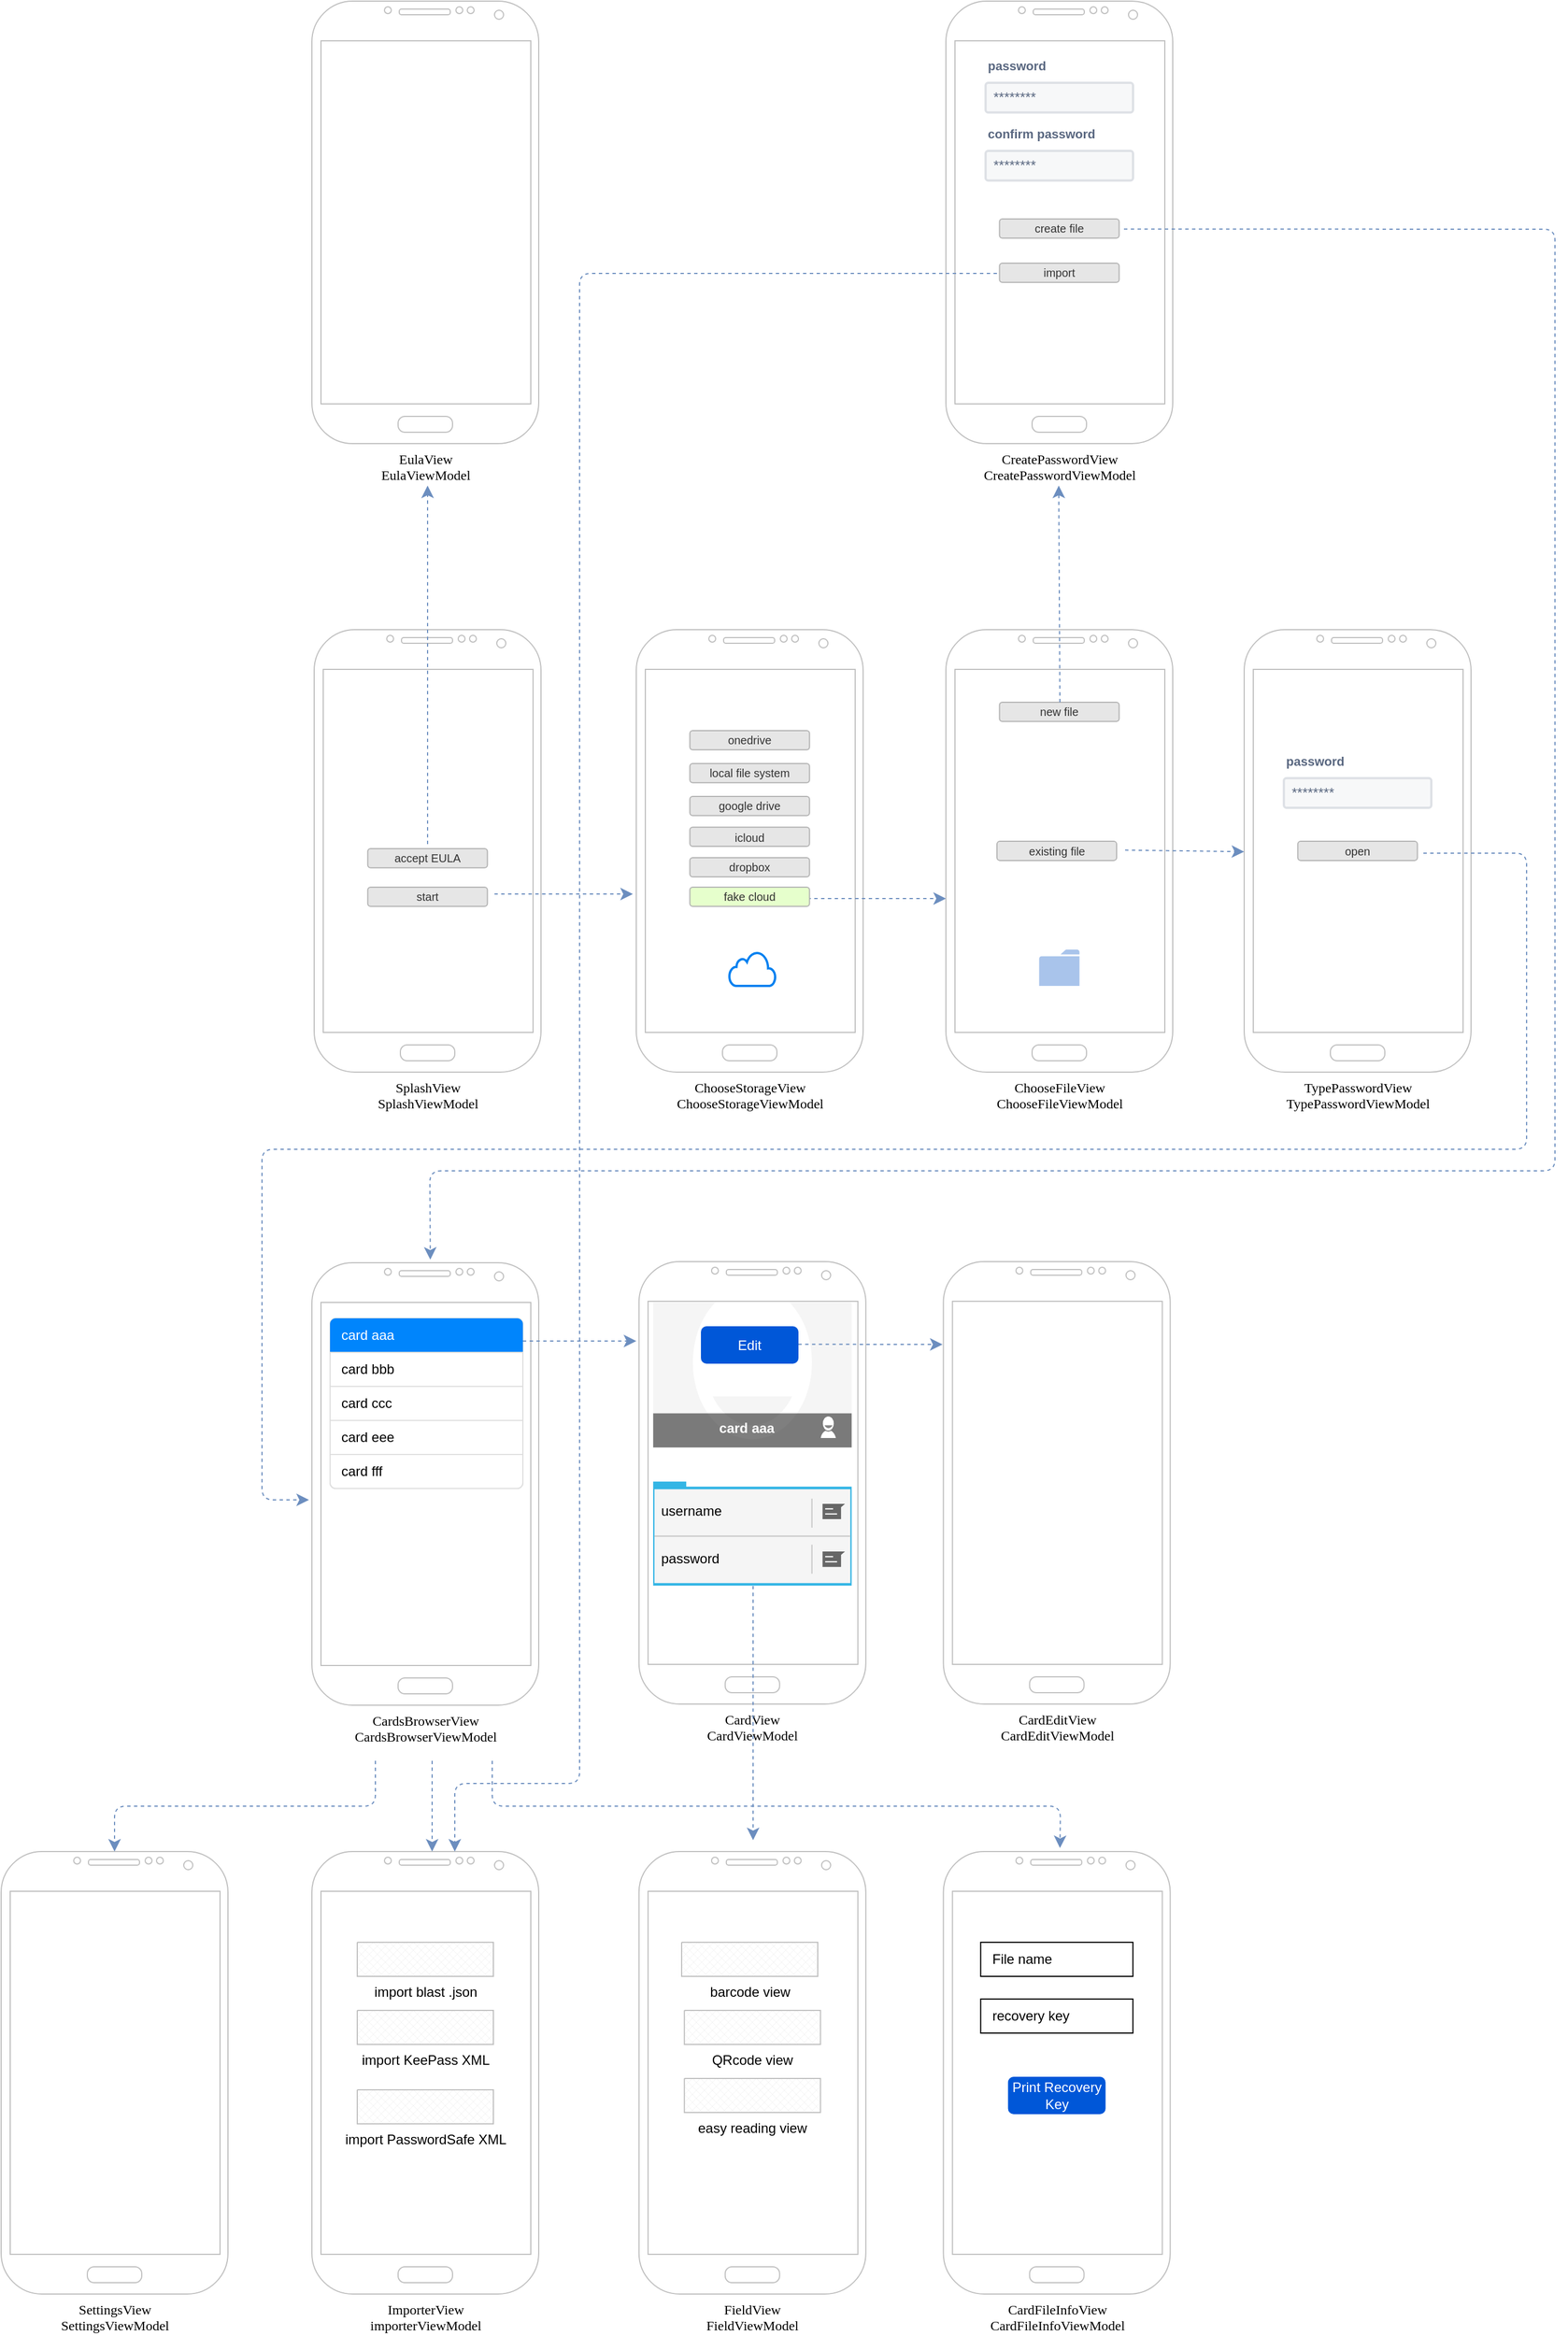 <mxfile version="26.0.4">
  <diagram name="Page-1" id="XstVe38ohfi7oglFwXu2">
    <mxGraphModel dx="2057" dy="1585" grid="1" gridSize="10" guides="1" tooltips="1" connect="1" arrows="1" fold="1" page="0" pageScale="1" pageWidth="827" pageHeight="1169" math="0" shadow="0">
      <root>
        <mxCell id="0" />
        <mxCell id="1" parent="0" />
        <mxCell id="A6USaRjn1JaS2gt5tJ_A-1" value="" style="html=1;verticalLabelPosition=bottom;align=center;labelBackgroundColor=#ffffff;verticalAlign=top;strokeWidth=2;strokeColor=#0080F0;shadow=0;dashed=0;shape=mxgraph.ios7.icons.cloud;fontSize=16;" parent="1" vertex="1">
          <mxGeometry x="-18.0" y="287" width="40.78" height="30" as="geometry" />
        </mxCell>
        <mxCell id="A6USaRjn1JaS2gt5tJ_A-2" value="" style="sketch=0;pointerEvents=1;shadow=0;dashed=0;html=1;strokeColor=none;labelPosition=center;verticalLabelPosition=bottom;verticalAlign=top;outlineConnect=0;align=center;shape=mxgraph.office.concepts.folder;fillColor=#A9C4EB;fontSize=16;" parent="1" vertex="1">
          <mxGeometry x="255.22" y="285" width="35.56" height="32" as="geometry" />
        </mxCell>
        <mxCell id="pehzE4oSyxE0QVY2UtyE-1" value="SplashView&lt;br style=&quot;font-size: 12px;&quot;&gt;SplashViewModel" style="verticalLabelPosition=bottom;verticalAlign=top;html=1;shadow=0;dashed=0;strokeWidth=1;shape=mxgraph.android.phone2;strokeColor=#c0c0c0;fontSize=12;fontFamily=Tahoma;" parent="1" vertex="1">
          <mxGeometry x="-384" y="3" width="200" height="390" as="geometry" />
        </mxCell>
        <mxCell id="pehzE4oSyxE0QVY2UtyE-2" value="EulaView&lt;br&gt;EulaViewModel" style="verticalLabelPosition=bottom;verticalAlign=top;html=1;shadow=0;dashed=0;strokeWidth=1;shape=mxgraph.android.phone2;strokeColor=#c0c0c0;fontSize=12;fontFamily=Tahoma;" parent="1" vertex="1">
          <mxGeometry x="-386" y="-551" width="200" height="390" as="geometry" />
        </mxCell>
        <mxCell id="pehzE4oSyxE0QVY2UtyE-5" value="accept EULA" style="rounded=1;html=1;shadow=0;dashed=0;whiteSpace=wrap;fontSize=10;fillColor=#E6E6E6;align=center;strokeColor=#B3B3B3;fontColor=#333333;" parent="1" vertex="1">
          <mxGeometry x="-336.75" y="196" width="105.5" height="16.88" as="geometry" />
        </mxCell>
        <mxCell id="pehzE4oSyxE0QVY2UtyE-6" value="start" style="rounded=1;html=1;shadow=0;dashed=0;whiteSpace=wrap;fontSize=10;fillColor=#E6E6E6;align=center;strokeColor=#B3B3B3;fontColor=#333333;" parent="1" vertex="1">
          <mxGeometry x="-336.75" y="230" width="105.5" height="16.88" as="geometry" />
        </mxCell>
        <mxCell id="pehzE4oSyxE0QVY2UtyE-8" value="ChooseStorageView&lt;br&gt;ChooseStorageViewModel" style="verticalLabelPosition=bottom;verticalAlign=top;html=1;shadow=0;dashed=0;strokeWidth=1;shape=mxgraph.android.phone2;strokeColor=#c0c0c0;fontSize=12;fontFamily=Tahoma;" parent="1" vertex="1">
          <mxGeometry x="-100" y="3" width="200" height="390" as="geometry" />
        </mxCell>
        <mxCell id="pehzE4oSyxE0QVY2UtyE-9" value="" style="endArrow=classic;html=1;rounded=0;fontSize=12;startSize=8;endSize=8;curved=1;fillColor=#dae8fc;strokeColor=#6c8ebf;dashed=1;" parent="1" edge="1">
          <mxGeometry width="50" height="50" relative="1" as="geometry">
            <mxPoint x="-225" y="236" as="sourcePoint" />
            <mxPoint x="-103" y="236" as="targetPoint" />
          </mxGeometry>
        </mxCell>
        <mxCell id="pehzE4oSyxE0QVY2UtyE-11" value="" style="endArrow=classic;html=1;rounded=0;fontSize=12;startSize=8;endSize=8;curved=1;fillColor=#dae8fc;strokeColor=#6c8ebf;dashed=1;" parent="1" edge="1">
          <mxGeometry width="50" height="50" relative="1" as="geometry">
            <mxPoint x="-284" y="192" as="sourcePoint" />
            <mxPoint x="-284" y="-124" as="targetPoint" />
          </mxGeometry>
        </mxCell>
        <mxCell id="pehzE4oSyxE0QVY2UtyE-12" value="ChooseFileView&lt;br&gt;ChooseFileViewModel" style="verticalLabelPosition=bottom;verticalAlign=top;html=1;shadow=0;dashed=0;strokeWidth=1;shape=mxgraph.android.phone2;strokeColor=#c0c0c0;fontSize=12;fontFamily=Tahoma;" parent="1" vertex="1">
          <mxGeometry x="173" y="3" width="200" height="390" as="geometry" />
        </mxCell>
        <mxCell id="pehzE4oSyxE0QVY2UtyE-13" value="" style="endArrow=classic;html=1;rounded=0;fontSize=12;startSize=8;endSize=8;curved=1;fillColor=#dae8fc;strokeColor=#6c8ebf;dashed=1;" parent="1" edge="1">
          <mxGeometry width="50" height="50" relative="1" as="geometry">
            <mxPoint x="51" y="240" as="sourcePoint" />
            <mxPoint x="173" y="240" as="targetPoint" />
          </mxGeometry>
        </mxCell>
        <mxCell id="pehzE4oSyxE0QVY2UtyE-14" value="TypePasswordView&lt;br&gt;TypePasswordViewModel" style="verticalLabelPosition=bottom;verticalAlign=top;html=1;shadow=0;dashed=0;strokeWidth=1;shape=mxgraph.android.phone2;strokeColor=#c0c0c0;fontSize=12;fontFamily=Tahoma;" parent="1" vertex="1">
          <mxGeometry x="436" y="3" width="200" height="390" as="geometry" />
        </mxCell>
        <mxCell id="pehzE4oSyxE0QVY2UtyE-15" value="CreatePasswordView&lt;br&gt;CreatePasswordViewModel" style="verticalLabelPosition=bottom;verticalAlign=top;html=1;shadow=0;dashed=0;strokeWidth=1;shape=mxgraph.android.phone2;strokeColor=#c0c0c0;fontSize=12;fontFamily=Tahoma;" parent="1" vertex="1">
          <mxGeometry x="173" y="-551" width="200" height="390" as="geometry" />
        </mxCell>
        <mxCell id="pehzE4oSyxE0QVY2UtyE-16" value="new file" style="rounded=1;html=1;shadow=0;dashed=0;whiteSpace=wrap;fontSize=10;fillColor=#E6E6E6;align=center;strokeColor=#B3B3B3;fontColor=#333333;" parent="1" vertex="1">
          <mxGeometry x="220.25" y="67" width="105.5" height="16.88" as="geometry" />
        </mxCell>
        <mxCell id="pehzE4oSyxE0QVY2UtyE-17" value="fake cloud" style="rounded=1;html=1;shadow=0;dashed=0;whiteSpace=wrap;fontSize=10;fillColor=#E6FFCC;align=center;strokeColor=#B3B3B3;fontColor=#333333;" parent="1" vertex="1">
          <mxGeometry x="-52.75" y="230" width="105.5" height="16.88" as="geometry" />
        </mxCell>
        <mxCell id="pehzE4oSyxE0QVY2UtyE-18" value="" style="endArrow=classic;html=1;rounded=0;fontSize=12;startSize=8;endSize=8;curved=1;fillColor=#dae8fc;strokeColor=#6c8ebf;dashed=1;" parent="1" edge="1">
          <mxGeometry width="50" height="50" relative="1" as="geometry">
            <mxPoint x="273.5" y="67" as="sourcePoint" />
            <mxPoint x="272.5" y="-124" as="targetPoint" />
          </mxGeometry>
        </mxCell>
        <mxCell id="pehzE4oSyxE0QVY2UtyE-19" value="" style="endArrow=classic;html=1;rounded=0;fontSize=12;startSize=8;endSize=8;curved=1;fillColor=#dae8fc;strokeColor=#6c8ebf;dashed=1;" parent="1" edge="1">
          <mxGeometry width="50" height="50" relative="1" as="geometry">
            <mxPoint x="331" y="197.28" as="sourcePoint" />
            <mxPoint x="436" y="198.72" as="targetPoint" />
          </mxGeometry>
        </mxCell>
        <mxCell id="pehzE4oSyxE0QVY2UtyE-20" value="existing file" style="rounded=1;html=1;shadow=0;dashed=0;whiteSpace=wrap;fontSize=10;fillColor=#E6E6E6;align=center;strokeColor=#B3B3B3;fontColor=#333333;" parent="1" vertex="1">
          <mxGeometry x="218.03" y="189.56" width="105.5" height="16.88" as="geometry" />
        </mxCell>
        <mxCell id="pehzE4oSyxE0QVY2UtyE-21" value="onedrive" style="rounded=1;html=1;shadow=0;dashed=0;whiteSpace=wrap;fontSize=10;fillColor=#E6E6E6;align=center;strokeColor=#B3B3B3;fontColor=#333333;" parent="1" vertex="1">
          <mxGeometry x="-52.75" y="92" width="105.5" height="16.88" as="geometry" />
        </mxCell>
        <mxCell id="pehzE4oSyxE0QVY2UtyE-22" value="local file system" style="rounded=1;html=1;shadow=0;dashed=0;whiteSpace=wrap;fontSize=10;fillColor=#E6E6E6;align=center;strokeColor=#B3B3B3;fontColor=#333333;" parent="1" vertex="1">
          <mxGeometry x="-52.75" y="121" width="105.5" height="16.88" as="geometry" />
        </mxCell>
        <mxCell id="pehzE4oSyxE0QVY2UtyE-23" value="google drive" style="rounded=1;html=1;shadow=0;dashed=0;whiteSpace=wrap;fontSize=10;fillColor=#E6E6E6;align=center;strokeColor=#B3B3B3;fontColor=#333333;" parent="1" vertex="1">
          <mxGeometry x="-52.75" y="150" width="105.5" height="16.88" as="geometry" />
        </mxCell>
        <mxCell id="pehzE4oSyxE0QVY2UtyE-24" value="icloud" style="rounded=1;html=1;shadow=0;dashed=0;whiteSpace=wrap;fontSize=10;fillColor=#E6E6E6;align=center;strokeColor=#B3B3B3;fontColor=#333333;" parent="1" vertex="1">
          <mxGeometry x="-52.75" y="177.12" width="105.5" height="16.88" as="geometry" />
        </mxCell>
        <mxCell id="pehzE4oSyxE0QVY2UtyE-25" value="dropbox" style="rounded=1;html=1;shadow=0;dashed=0;whiteSpace=wrap;fontSize=10;fillColor=#E6E6E6;align=center;strokeColor=#B3B3B3;fontColor=#333333;" parent="1" vertex="1">
          <mxGeometry x="-52.75" y="204" width="105.5" height="16.88" as="geometry" />
        </mxCell>
        <mxCell id="pb49LpiCVXkvrnUaPNkt-1" value="CardsBrowserView&lt;br&gt;CardsBrowserViewModel" style="verticalLabelPosition=bottom;verticalAlign=top;html=1;shadow=0;dashed=0;strokeWidth=1;shape=mxgraph.android.phone2;strokeColor=#c0c0c0;fontSize=12;fontFamily=Tahoma;" parent="1" vertex="1">
          <mxGeometry x="-386" y="561" width="200" height="390" as="geometry" />
        </mxCell>
        <mxCell id="pb49LpiCVXkvrnUaPNkt-5" value="" style="endArrow=classic;html=1;rounded=1;fontSize=12;startSize=8;endSize=8;fillColor=#dae8fc;strokeColor=#6c8ebf;dashed=1;entryX=-0.013;entryY=0.536;entryDx=0;entryDy=0;entryPerimeter=0;" parent="1" target="pb49LpiCVXkvrnUaPNkt-1" edge="1">
          <mxGeometry width="50" height="50" relative="1" as="geometry">
            <mxPoint x="594" y="200" as="sourcePoint" />
            <mxPoint x="-389" y="770" as="targetPoint" />
            <Array as="points">
              <mxPoint x="685" y="200" />
              <mxPoint x="685" y="461" />
              <mxPoint x="-430" y="461" />
              <mxPoint x="-430" y="770" />
            </Array>
          </mxGeometry>
        </mxCell>
        <mxCell id="pb49LpiCVXkvrnUaPNkt-11" value="" style="endArrow=classic;html=1;rounded=1;fontSize=12;startSize=8;endSize=8;fillColor=#dae8fc;strokeColor=#6c8ebf;dashed=1;entryX=0.522;entryY=-0.007;entryDx=0;entryDy=0;entryPerimeter=0;exitX=0.785;exitY=0.515;exitDx=0;exitDy=0;exitPerimeter=0;" parent="1" source="pehzE4oSyxE0QVY2UtyE-15" target="pb49LpiCVXkvrnUaPNkt-1" edge="1">
          <mxGeometry width="50" height="50" relative="1" as="geometry">
            <mxPoint x="390" y="-350" as="sourcePoint" />
            <mxPoint x="-282" y="558" as="targetPoint" />
            <Array as="points">
              <mxPoint x="710" y="-350" />
              <mxPoint x="710" y="480" />
              <mxPoint x="-282" y="480" />
            </Array>
          </mxGeometry>
        </mxCell>
        <mxCell id="pb49LpiCVXkvrnUaPNkt-12" value="password" style="fillColor=none;strokeColor=none;html=1;fontSize=11;fontStyle=0;align=left;fontColor=#596780;fontStyle=1;fontSize=11" parent="1" vertex="1">
          <mxGeometry x="471" y="108.88" width="100" height="20" as="geometry" />
        </mxCell>
        <mxCell id="pb49LpiCVXkvrnUaPNkt-13" value="********" style="rounded=1;arcSize=9;fillColor=#F7F8F9;align=left;spacingLeft=5;strokeColor=#DEE1E6;html=1;strokeWidth=2;fontColor=#596780;fontSize=12" parent="1" vertex="1">
          <mxGeometry x="471" y="133.88" width="130" height="26.12" as="geometry" />
        </mxCell>
        <mxCell id="pb49LpiCVXkvrnUaPNkt-14" value="open" style="rounded=1;html=1;shadow=0;dashed=0;whiteSpace=wrap;fontSize=10;fillColor=#E6E6E6;align=center;strokeColor=#B3B3B3;fontColor=#333333;" parent="1" vertex="1">
          <mxGeometry x="483.25" y="189.56" width="105.5" height="16.88" as="geometry" />
        </mxCell>
        <mxCell id="pb49LpiCVXkvrnUaPNkt-15" value="password" style="fillColor=none;strokeColor=none;html=1;fontSize=11;fontStyle=0;align=left;fontColor=#596780;fontStyle=1;fontSize=11" parent="1" vertex="1">
          <mxGeometry x="208" y="-504" width="100" height="20" as="geometry" />
        </mxCell>
        <mxCell id="pb49LpiCVXkvrnUaPNkt-16" value="********" style="rounded=1;arcSize=9;fillColor=#F7F8F9;align=left;spacingLeft=5;strokeColor=#DEE1E6;html=1;strokeWidth=2;fontColor=#596780;fontSize=12" parent="1" vertex="1">
          <mxGeometry x="208" y="-479" width="130" height="26.12" as="geometry" />
        </mxCell>
        <mxCell id="pb49LpiCVXkvrnUaPNkt-17" value="confirm password" style="fillColor=none;strokeColor=none;html=1;fontSize=11;fontStyle=0;align=left;fontColor=#596780;fontStyle=1;fontSize=11" parent="1" vertex="1">
          <mxGeometry x="208" y="-444" width="100" height="20" as="geometry" />
        </mxCell>
        <mxCell id="pb49LpiCVXkvrnUaPNkt-18" value="********" style="rounded=1;arcSize=9;fillColor=#F7F8F9;align=left;spacingLeft=5;strokeColor=#DEE1E6;html=1;strokeWidth=2;fontColor=#596780;fontSize=12" parent="1" vertex="1">
          <mxGeometry x="208" y="-419" width="130" height="26.12" as="geometry" />
        </mxCell>
        <mxCell id="pb49LpiCVXkvrnUaPNkt-19" value="create file" style="rounded=1;html=1;shadow=0;dashed=0;whiteSpace=wrap;fontSize=10;fillColor=#E6E6E6;align=center;strokeColor=#B3B3B3;fontColor=#333333;" parent="1" vertex="1">
          <mxGeometry x="220.25" y="-359" width="105.5" height="16.88" as="geometry" />
        </mxCell>
        <mxCell id="KXG9LWMioId0Rs5VGU8j-1" value="CardView&lt;br&gt;CardViewModel" style="verticalLabelPosition=bottom;verticalAlign=top;html=1;shadow=0;dashed=0;strokeWidth=1;shape=mxgraph.android.phone2;strokeColor=#c0c0c0;fontSize=12;fontFamily=Tahoma;" parent="1" vertex="1">
          <mxGeometry x="-97.61" y="560" width="200" height="390" as="geometry" />
        </mxCell>
        <mxCell id="KXG9LWMioId0Rs5VGU8j-17" value="" style="html=1;shadow=0;dashed=0;shape=mxgraph.bootstrap.rrect;rSize=5;strokeColor=#DFDFDF;html=1;whiteSpace=wrap;fillColor=#FFFFFF;fontColor=#000000;" parent="1" vertex="1">
          <mxGeometry x="-370" y="610" width="170" height="150" as="geometry" />
        </mxCell>
        <mxCell id="KXG9LWMioId0Rs5VGU8j-18" value="card aaa" style="html=1;shadow=0;dashed=0;shape=mxgraph.bootstrap.topButton;rSize=5;strokeColor=none;fillColor=#0085FC;fontColor=#ffffff;perimeter=none;whiteSpace=wrap;resizeWidth=1;align=left;spacing=10;" parent="KXG9LWMioId0Rs5VGU8j-17" vertex="1">
          <mxGeometry width="170" height="30" relative="1" as="geometry" />
        </mxCell>
        <mxCell id="KXG9LWMioId0Rs5VGU8j-19" value="card bbb" style="strokeColor=inherit;fillColor=inherit;gradientColor=inherit;fontColor=inherit;html=1;shadow=0;dashed=0;perimeter=none;whiteSpace=wrap;resizeWidth=1;align=left;spacing=10;" parent="KXG9LWMioId0Rs5VGU8j-17" vertex="1">
          <mxGeometry width="170" height="30" relative="1" as="geometry">
            <mxPoint y="30" as="offset" />
          </mxGeometry>
        </mxCell>
        <mxCell id="KXG9LWMioId0Rs5VGU8j-20" value="card ccc" style="strokeColor=inherit;fillColor=inherit;gradientColor=inherit;fontColor=inherit;html=1;shadow=0;dashed=0;perimeter=none;whiteSpace=wrap;resizeWidth=1;align=left;spacing=10;" parent="KXG9LWMioId0Rs5VGU8j-17" vertex="1">
          <mxGeometry width="170" height="30" relative="1" as="geometry">
            <mxPoint y="60" as="offset" />
          </mxGeometry>
        </mxCell>
        <mxCell id="KXG9LWMioId0Rs5VGU8j-21" value="card eee" style="strokeColor=inherit;fillColor=inherit;gradientColor=inherit;fontColor=inherit;html=1;shadow=0;dashed=0;perimeter=none;whiteSpace=wrap;resizeWidth=1;align=left;spacing=10;" parent="KXG9LWMioId0Rs5VGU8j-17" vertex="1">
          <mxGeometry width="170" height="30" relative="1" as="geometry">
            <mxPoint y="90" as="offset" />
          </mxGeometry>
        </mxCell>
        <mxCell id="KXG9LWMioId0Rs5VGU8j-22" value="card fff" style="strokeColor=inherit;fillColor=inherit;gradientColor=inherit;fontColor=inherit;html=1;shadow=0;dashed=0;shape=mxgraph.bootstrap.bottomButton;rSize=5;perimeter=none;whiteSpace=wrap;resizeWidth=1;resizeHeight=0;align=left;spacing=10;" parent="KXG9LWMioId0Rs5VGU8j-17" vertex="1">
          <mxGeometry y="1" width="170" height="30" relative="1" as="geometry">
            <mxPoint y="-30" as="offset" />
          </mxGeometry>
        </mxCell>
        <mxCell id="KXG9LWMioId0Rs5VGU8j-23" value="" style="endArrow=classic;html=1;rounded=0;fontSize=12;startSize=8;endSize=8;curved=1;fillColor=#dae8fc;strokeColor=#6c8ebf;dashed=1;" parent="1" edge="1">
          <mxGeometry width="50" height="50" relative="1" as="geometry">
            <mxPoint x="-200" y="630" as="sourcePoint" />
            <mxPoint x="-100" y="630" as="targetPoint" />
          </mxGeometry>
        </mxCell>
        <mxCell id="DgImBDU0kxI3JincwozC-1" value="CardEditView&lt;br&gt;CardEditViewModel" style="verticalLabelPosition=bottom;verticalAlign=top;html=1;shadow=0;dashed=0;strokeWidth=1;shape=mxgraph.android.phone2;strokeColor=#c0c0c0;fontSize=12;fontFamily=Tahoma;" parent="1" vertex="1">
          <mxGeometry x="170.78" y="560" width="200" height="390" as="geometry" />
        </mxCell>
        <mxCell id="vE8SGxDUm8D86yNc4ejS-1" value="" style="strokeWidth=1;html=1;shadow=0;dashed=0;shape=mxgraph.android.quick_contact;sketch=0;container=0;" parent="1" vertex="1">
          <mxGeometry x="-85.11" y="596" width="175" height="250" as="geometry" />
        </mxCell>
        <mxCell id="vE8SGxDUm8D86yNc4ejS-2" value="card aaa" style="strokeWidth=1;html=1;shadow=0;dashed=0;shape=mxgraph.android.anchor;rSize=0;fontStyle=1;fontColor=#FFFFFF;whiteSpace=wrap;" parent="1" vertex="1">
          <mxGeometry x="-90" y="693.485" width="175.0" height="27.273" as="geometry" />
        </mxCell>
        <mxCell id="vE8SGxDUm8D86yNc4ejS-3" value="username" style="strokeWidth=1;html=1;shadow=0;dashed=0;shape=mxgraph.android.anchor;rSize=0;align=left;spacingLeft=10;whiteSpace=wrap;" parent="1" vertex="1">
          <mxGeometry x="-90" y="758.636" width="140" height="42.424" as="geometry" />
        </mxCell>
        <mxCell id="vE8SGxDUm8D86yNc4ejS-4" value="password" style="strokeWidth=1;html=1;shadow=0;dashed=0;shape=mxgraph.android.anchor;rSize=0;align=left;spacingLeft=10;whiteSpace=wrap;" parent="1" vertex="1">
          <mxGeometry x="-90" y="801.061" width="140" height="42.424" as="geometry" />
        </mxCell>
        <mxCell id="DgImBDU0kxI3JincwozC-2" value="Edit" style="rounded=1;fillColor=#0057D8;strokeColor=none;html=1;whiteSpace=wrap;fontColor=#ffffff;align=center;verticalAlign=middle;fontStyle=0;fontSize=12;sketch=0;" parent="1" vertex="1">
          <mxGeometry x="-43" y="617" width="86" height="33" as="geometry" />
        </mxCell>
        <mxCell id="DgImBDU0kxI3JincwozC-4" value="" style="endArrow=classic;html=1;rounded=0;fontSize=12;startSize=8;endSize=8;curved=1;fillColor=#dae8fc;strokeColor=#6c8ebf;dashed=1;" parent="1" edge="1">
          <mxGeometry width="50" height="50" relative="1" as="geometry">
            <mxPoint x="43" y="632.89" as="sourcePoint" />
            <mxPoint x="170" y="633" as="targetPoint" />
          </mxGeometry>
        </mxCell>
        <mxCell id="vE8SGxDUm8D86yNc4ejS-5" value="FieldView&lt;br&gt;FieldViewModel" style="verticalLabelPosition=bottom;verticalAlign=top;html=1;shadow=0;dashed=0;strokeWidth=1;shape=mxgraph.android.phone2;strokeColor=#c0c0c0;fontSize=12;fontFamily=Tahoma;" parent="1" vertex="1">
          <mxGeometry x="-97.61" y="1080" width="200" height="390" as="geometry" />
        </mxCell>
        <mxCell id="vE8SGxDUm8D86yNc4ejS-8" value="barcode view" style="verticalLabelPosition=bottom;verticalAlign=top;html=1;shape=mxgraph.basic.patternFillRect;fillStyle=diagGrid;step=5;fillStrokeWidth=0.2;fillStrokeColor=#dddddd;strokeColor=#C0C0C0;" parent="1" vertex="1">
          <mxGeometry x="-60" y="1160" width="120" height="30" as="geometry" />
        </mxCell>
        <mxCell id="vE8SGxDUm8D86yNc4ejS-9" value="QRcode view" style="verticalLabelPosition=bottom;verticalAlign=top;html=1;shape=mxgraph.basic.patternFillRect;fillStyle=diagGrid;step=5;fillStrokeWidth=0.2;fillStrokeColor=#dddddd;strokeColor=#C0C0C0;" parent="1" vertex="1">
          <mxGeometry x="-57.61" y="1220" width="120" height="30" as="geometry" />
        </mxCell>
        <mxCell id="vE8SGxDUm8D86yNc4ejS-10" value="easy reading view" style="verticalLabelPosition=bottom;verticalAlign=top;html=1;shape=mxgraph.basic.patternFillRect;fillStyle=diagGrid;step=5;fillStrokeWidth=0.2;fillStrokeColor=#dddddd;strokeColor=#C0C0C0;" parent="1" vertex="1">
          <mxGeometry x="-57.61" y="1280" width="120" height="30" as="geometry" />
        </mxCell>
        <mxCell id="vE8SGxDUm8D86yNc4ejS-11" value="" style="endArrow=classic;html=1;rounded=0;fontSize=12;startSize=8;endSize=8;curved=1;fillColor=#dae8fc;strokeColor=#6c8ebf;dashed=1;" parent="1" edge="1">
          <mxGeometry width="50" height="50" relative="1" as="geometry">
            <mxPoint x="3" y="846" as="sourcePoint" />
            <mxPoint x="3" y="1070" as="targetPoint" />
          </mxGeometry>
        </mxCell>
        <mxCell id="AFzzo6HlP2DkbPeryKI5-1" value="ImporterView&lt;br&gt;importerViewModel" style="verticalLabelPosition=bottom;verticalAlign=top;html=1;shadow=0;dashed=0;strokeWidth=1;shape=mxgraph.android.phone2;strokeColor=#c0c0c0;fontSize=12;fontFamily=Tahoma;" parent="1" vertex="1">
          <mxGeometry x="-386" y="1080" width="200" height="390" as="geometry" />
        </mxCell>
        <mxCell id="AFzzo6HlP2DkbPeryKI5-2" value="import blast .json" style="verticalLabelPosition=bottom;verticalAlign=top;html=1;shape=mxgraph.basic.patternFillRect;fillStyle=diagGrid;step=5;fillStrokeWidth=0.2;fillStrokeColor=#dddddd;strokeColor=#C0C0C0;" parent="1" vertex="1">
          <mxGeometry x="-346" y="1160" width="120" height="30" as="geometry" />
        </mxCell>
        <mxCell id="AFzzo6HlP2DkbPeryKI5-3" value="import KeePass XML" style="verticalLabelPosition=bottom;verticalAlign=top;html=1;shape=mxgraph.basic.patternFillRect;fillStyle=diagGrid;step=5;fillStrokeWidth=0.2;fillStrokeColor=#dddddd;strokeColor=#C0C0C0;" parent="1" vertex="1">
          <mxGeometry x="-346" y="1220" width="120" height="30" as="geometry" />
        </mxCell>
        <mxCell id="AFzzo6HlP2DkbPeryKI5-5" value="" style="endArrow=classic;html=1;rounded=0;fontSize=12;startSize=8;endSize=8;curved=1;fillColor=#dae8fc;strokeColor=#6c8ebf;dashed=1;" parent="1" edge="1">
          <mxGeometry width="50" height="50" relative="1" as="geometry">
            <mxPoint x="-280" y="1000" as="sourcePoint" />
            <mxPoint x="-280" y="1080" as="targetPoint" />
          </mxGeometry>
        </mxCell>
        <mxCell id="M3XLTo2hna4g5cGCvjYE-1" value="import" style="rounded=1;html=1;shadow=0;dashed=0;whiteSpace=wrap;fontSize=10;fillColor=#E6E6E6;align=center;strokeColor=#B3B3B3;fontColor=#333333;" parent="1" vertex="1">
          <mxGeometry x="220.25" y="-320" width="105.5" height="16.88" as="geometry" />
        </mxCell>
        <mxCell id="M3XLTo2hna4g5cGCvjYE-3" value="" style="endArrow=classic;html=1;rounded=1;fontSize=12;startSize=8;endSize=8;curved=0;fillColor=#dae8fc;strokeColor=#6c8ebf;dashed=1;" parent="1" edge="1">
          <mxGeometry width="50" height="50" relative="1" as="geometry">
            <mxPoint x="218" y="-311" as="sourcePoint" />
            <mxPoint x="-260" y="1080" as="targetPoint" />
            <Array as="points">
              <mxPoint x="-150" y="-311" />
              <mxPoint x="-150" y="1020" />
              <mxPoint x="-260" y="1020" />
            </Array>
          </mxGeometry>
        </mxCell>
        <mxCell id="M3XLTo2hna4g5cGCvjYE-4" value="import PasswordSafe XML" style="verticalLabelPosition=bottom;verticalAlign=top;html=1;shape=mxgraph.basic.patternFillRect;fillStyle=diagGrid;step=5;fillStrokeWidth=0.2;fillStrokeColor=#dddddd;strokeColor=#C0C0C0;" parent="1" vertex="1">
          <mxGeometry x="-346" y="1290" width="120" height="30" as="geometry" />
        </mxCell>
        <mxCell id="G2a_sY28W6VuigUTcHA2-1" value="CardFileInfoView&lt;br&gt;CardFileInfoViewModel" style="verticalLabelPosition=bottom;verticalAlign=top;html=1;shadow=0;dashed=0;strokeWidth=1;shape=mxgraph.android.phone2;strokeColor=#c0c0c0;fontSize=12;fontFamily=Tahoma;" parent="1" vertex="1">
          <mxGeometry x="170.78" y="1080" width="200" height="390" as="geometry" />
        </mxCell>
        <mxCell id="G2a_sY28W6VuigUTcHA2-2" value="" style="endArrow=classic;html=1;rounded=1;fontSize=12;startSize=8;endSize=8;curved=0;fillColor=#dae8fc;strokeColor=#6c8ebf;dashed=1;entryX=0.514;entryY=-0.008;entryDx=0;entryDy=0;entryPerimeter=0;" parent="1" target="G2a_sY28W6VuigUTcHA2-1" edge="1">
          <mxGeometry width="50" height="50" relative="1" as="geometry">
            <mxPoint x="-227" y="1000" as="sourcePoint" />
            <mxPoint x="-227" y="1080" as="targetPoint" />
            <Array as="points">
              <mxPoint x="-227" y="1040" />
              <mxPoint x="274" y="1040" />
            </Array>
          </mxGeometry>
        </mxCell>
        <mxCell id="G2a_sY28W6VuigUTcHA2-3" value="File name" style="strokeColor=inherit;fillColor=inherit;gradientColor=inherit;fontColor=inherit;html=1;shadow=0;dashed=0;perimeter=none;whiteSpace=wrap;resizeWidth=1;align=left;spacing=10;" parent="1" vertex="1">
          <mxGeometry x="203.67" y="1160" width="134.22" height="30" as="geometry" />
        </mxCell>
        <mxCell id="G2a_sY28W6VuigUTcHA2-4" value="recovery key" style="strokeColor=inherit;fillColor=inherit;gradientColor=inherit;fontColor=inherit;html=1;shadow=0;dashed=0;perimeter=none;whiteSpace=wrap;resizeWidth=1;align=left;spacing=10;" parent="1" vertex="1">
          <mxGeometry x="203.67" y="1210" width="134.22" height="30" as="geometry" />
        </mxCell>
        <mxCell id="G2a_sY28W6VuigUTcHA2-6" value="Print Recovery Key" style="rounded=1;fillColor=#0057D8;strokeColor=none;html=1;whiteSpace=wrap;fontColor=#ffffff;align=center;verticalAlign=middle;fontStyle=0;fontSize=12;sketch=0;" parent="1" vertex="1">
          <mxGeometry x="227.78" y="1278.5" width="86" height="33" as="geometry" />
        </mxCell>
        <mxCell id="jwHtq0keh02JcWDc5Ct2-1" value="SettingsView&lt;br&gt;SettingsViewModel" style="verticalLabelPosition=bottom;verticalAlign=top;html=1;shadow=0;dashed=0;strokeWidth=1;shape=mxgraph.android.phone2;strokeColor=#c0c0c0;fontSize=12;fontFamily=Tahoma;" vertex="1" parent="1">
          <mxGeometry x="-660" y="1080" width="200" height="390" as="geometry" />
        </mxCell>
        <mxCell id="jwHtq0keh02JcWDc5Ct2-2" value="" style="endArrow=classic;html=1;rounded=1;fontSize=12;startSize=8;endSize=8;curved=0;fillColor=#dae8fc;strokeColor=#6c8ebf;dashed=1;entryX=0.5;entryY=0;entryDx=0;entryDy=0;entryPerimeter=0;" edge="1" parent="1" target="jwHtq0keh02JcWDc5Ct2-1">
          <mxGeometry width="50" height="50" relative="1" as="geometry">
            <mxPoint x="-330" y="1000" as="sourcePoint" />
            <mxPoint x="-320" y="1080" as="targetPoint" />
            <Array as="points">
              <mxPoint x="-330" y="1040" />
              <mxPoint x="-560" y="1040" />
            </Array>
          </mxGeometry>
        </mxCell>
      </root>
    </mxGraphModel>
  </diagram>
</mxfile>
